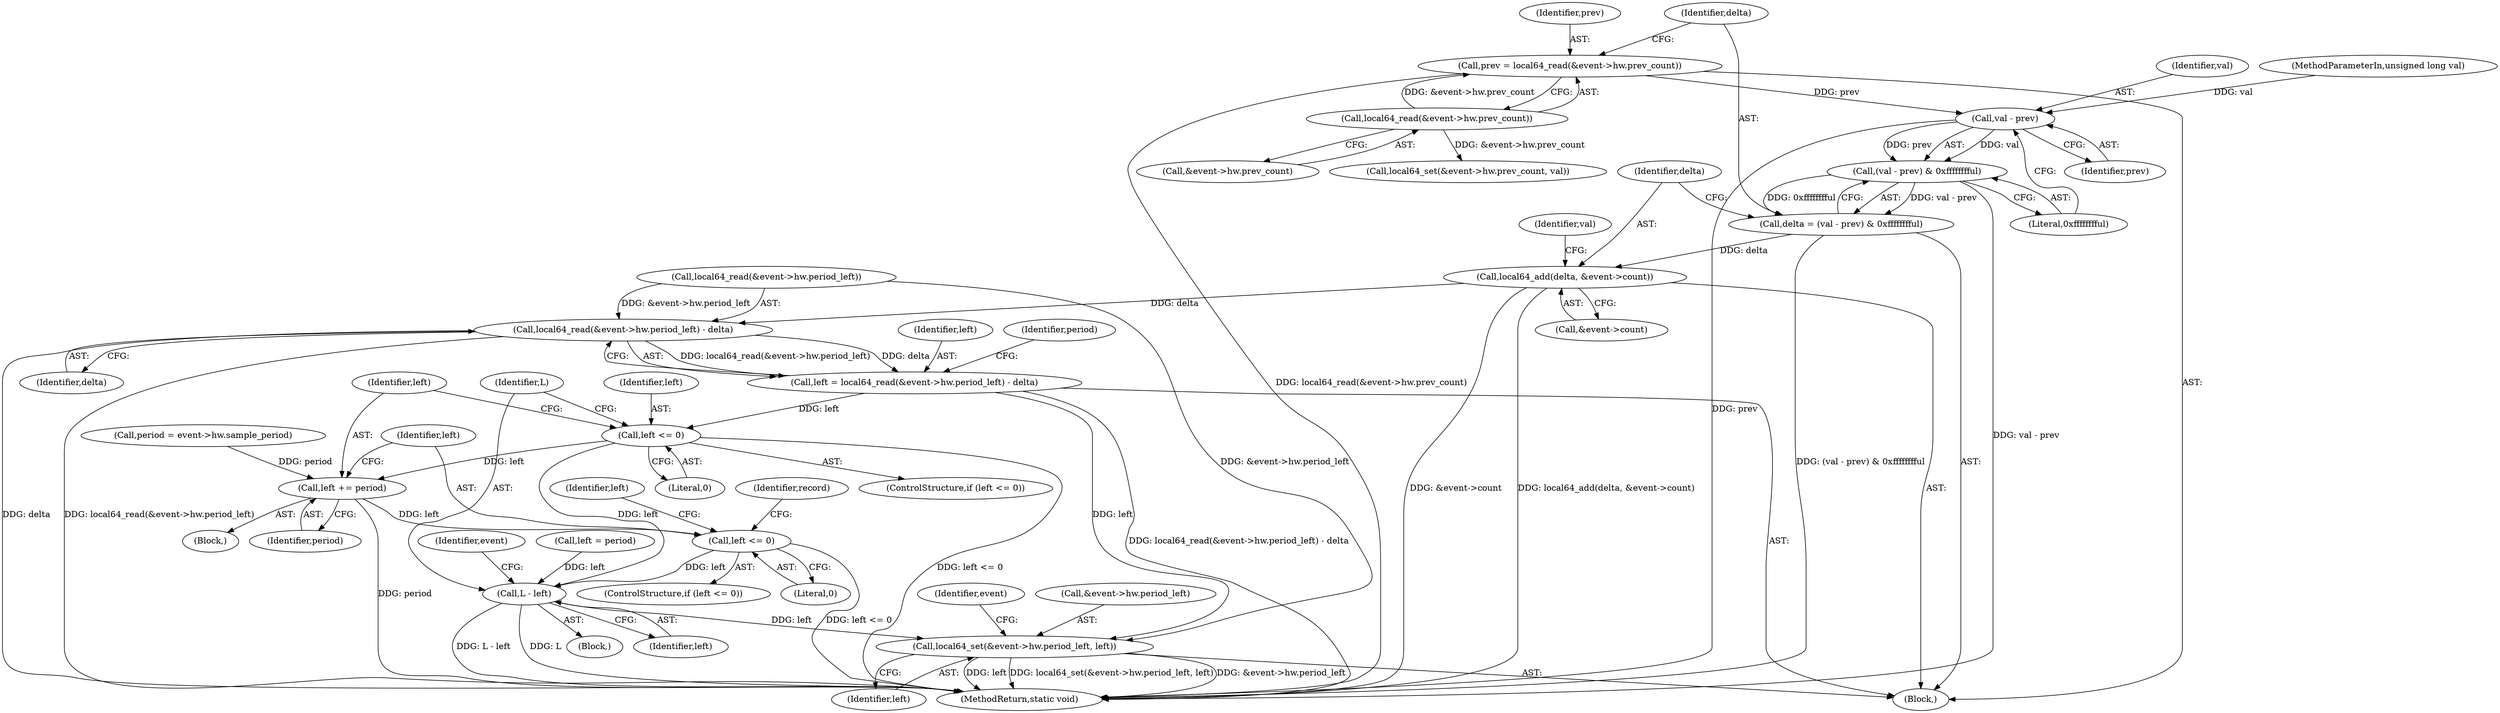 digraph "0_linux_a8b0ca17b80e92faab46ee7179ba9e99ccb61233_18@API" {
"1000141" [label="(Call,prev = local64_read(&event->hw.prev_count))"];
"1000143" [label="(Call,local64_read(&event->hw.prev_count))"];
"1000153" [label="(Call,val - prev)"];
"1000152" [label="(Call,(val - prev) & 0xfffffffful)"];
"1000150" [label="(Call,delta = (val - prev) & 0xfffffffful)"];
"1000157" [label="(Call,local64_add(delta, &event->count))"];
"1000168" [label="(Call,local64_read(&event->hw.period_left) - delta)"];
"1000166" [label="(Call,left = local64_read(&event->hw.period_left) - delta)"];
"1000181" [label="(Call,left <= 0)"];
"1000185" [label="(Call,left += period)"];
"1000189" [label="(Call,left <= 0)"];
"1000209" [label="(Call,L - left)"];
"1000227" [label="(Call,local64_set(&event->hw.period_left, left))"];
"1000167" [label="(Identifier,left)"];
"1000178" [label="(Identifier,period)"];
"1000209" [label="(Call,L - left)"];
"1000155" [label="(Identifier,prev)"];
"1000236" [label="(Identifier,event)"];
"1000186" [label="(Identifier,left)"];
"1000108" [label="(Block,)"];
"1000234" [label="(Identifier,left)"];
"1000188" [label="(ControlStructure,if (left <= 0))"];
"1000196" [label="(Identifier,record)"];
"1000183" [label="(Literal,0)"];
"1000193" [label="(Identifier,left)"];
"1000211" [label="(Identifier,left)"];
"1000189" [label="(Call,left <= 0)"];
"1000187" [label="(Identifier,period)"];
"1000182" [label="(Identifier,left)"];
"1000159" [label="(Call,&event->count)"];
"1000185" [label="(Call,left += period)"];
"1000168" [label="(Call,local64_read(&event->hw.period_left) - delta)"];
"1000228" [label="(Call,&event->hw.period_left)"];
"1000191" [label="(Literal,0)"];
"1000142" [label="(Identifier,prev)"];
"1000166" [label="(Call,left = local64_read(&event->hw.period_left) - delta)"];
"1000110" [label="(Call,period = event->hw.sample_period)"];
"1000164" [label="(Identifier,val)"];
"1000152" [label="(Call,(val - prev) & 0xfffffffful)"];
"1000151" [label="(Identifier,delta)"];
"1000192" [label="(Call,left = period)"];
"1000215" [label="(Identifier,event)"];
"1000179" [label="(Block,)"];
"1000181" [label="(Call,left <= 0)"];
"1000144" [label="(Call,&event->hw.prev_count)"];
"1000154" [label="(Identifier,val)"];
"1000150" [label="(Call,delta = (val - prev) & 0xfffffffful)"];
"1000143" [label="(Call,local64_read(&event->hw.prev_count))"];
"1000264" [label="(MethodReturn,static void)"];
"1000184" [label="(Block,)"];
"1000105" [label="(MethodParameterIn,unsigned long val)"];
"1000190" [label="(Identifier,left)"];
"1000180" [label="(ControlStructure,if (left <= 0))"];
"1000227" [label="(Call,local64_set(&event->hw.period_left, left))"];
"1000156" [label="(Literal,0xfffffffful)"];
"1000219" [label="(Call,local64_set(&event->hw.prev_count, val))"];
"1000176" [label="(Identifier,delta)"];
"1000169" [label="(Call,local64_read(&event->hw.period_left))"];
"1000158" [label="(Identifier,delta)"];
"1000210" [label="(Identifier,L)"];
"1000141" [label="(Call,prev = local64_read(&event->hw.prev_count))"];
"1000157" [label="(Call,local64_add(delta, &event->count))"];
"1000153" [label="(Call,val - prev)"];
"1000141" -> "1000108"  [label="AST: "];
"1000141" -> "1000143"  [label="CFG: "];
"1000142" -> "1000141"  [label="AST: "];
"1000143" -> "1000141"  [label="AST: "];
"1000151" -> "1000141"  [label="CFG: "];
"1000141" -> "1000264"  [label="DDG: local64_read(&event->hw.prev_count)"];
"1000143" -> "1000141"  [label="DDG: &event->hw.prev_count"];
"1000141" -> "1000153"  [label="DDG: prev"];
"1000143" -> "1000144"  [label="CFG: "];
"1000144" -> "1000143"  [label="AST: "];
"1000143" -> "1000219"  [label="DDG: &event->hw.prev_count"];
"1000153" -> "1000152"  [label="AST: "];
"1000153" -> "1000155"  [label="CFG: "];
"1000154" -> "1000153"  [label="AST: "];
"1000155" -> "1000153"  [label="AST: "];
"1000156" -> "1000153"  [label="CFG: "];
"1000153" -> "1000264"  [label="DDG: prev"];
"1000153" -> "1000152"  [label="DDG: val"];
"1000153" -> "1000152"  [label="DDG: prev"];
"1000105" -> "1000153"  [label="DDG: val"];
"1000152" -> "1000150"  [label="AST: "];
"1000152" -> "1000156"  [label="CFG: "];
"1000156" -> "1000152"  [label="AST: "];
"1000150" -> "1000152"  [label="CFG: "];
"1000152" -> "1000264"  [label="DDG: val - prev"];
"1000152" -> "1000150"  [label="DDG: val - prev"];
"1000152" -> "1000150"  [label="DDG: 0xfffffffful"];
"1000150" -> "1000108"  [label="AST: "];
"1000151" -> "1000150"  [label="AST: "];
"1000158" -> "1000150"  [label="CFG: "];
"1000150" -> "1000264"  [label="DDG: (val - prev) & 0xfffffffful"];
"1000150" -> "1000157"  [label="DDG: delta"];
"1000157" -> "1000108"  [label="AST: "];
"1000157" -> "1000159"  [label="CFG: "];
"1000158" -> "1000157"  [label="AST: "];
"1000159" -> "1000157"  [label="AST: "];
"1000164" -> "1000157"  [label="CFG: "];
"1000157" -> "1000264"  [label="DDG: &event->count"];
"1000157" -> "1000264"  [label="DDG: local64_add(delta, &event->count)"];
"1000157" -> "1000168"  [label="DDG: delta"];
"1000168" -> "1000166"  [label="AST: "];
"1000168" -> "1000176"  [label="CFG: "];
"1000169" -> "1000168"  [label="AST: "];
"1000176" -> "1000168"  [label="AST: "];
"1000166" -> "1000168"  [label="CFG: "];
"1000168" -> "1000264"  [label="DDG: local64_read(&event->hw.period_left)"];
"1000168" -> "1000264"  [label="DDG: delta"];
"1000168" -> "1000166"  [label="DDG: local64_read(&event->hw.period_left)"];
"1000168" -> "1000166"  [label="DDG: delta"];
"1000169" -> "1000168"  [label="DDG: &event->hw.period_left"];
"1000166" -> "1000108"  [label="AST: "];
"1000167" -> "1000166"  [label="AST: "];
"1000178" -> "1000166"  [label="CFG: "];
"1000166" -> "1000264"  [label="DDG: local64_read(&event->hw.period_left) - delta"];
"1000166" -> "1000181"  [label="DDG: left"];
"1000166" -> "1000227"  [label="DDG: left"];
"1000181" -> "1000180"  [label="AST: "];
"1000181" -> "1000183"  [label="CFG: "];
"1000182" -> "1000181"  [label="AST: "];
"1000183" -> "1000181"  [label="AST: "];
"1000186" -> "1000181"  [label="CFG: "];
"1000210" -> "1000181"  [label="CFG: "];
"1000181" -> "1000264"  [label="DDG: left <= 0"];
"1000181" -> "1000185"  [label="DDG: left"];
"1000181" -> "1000209"  [label="DDG: left"];
"1000185" -> "1000184"  [label="AST: "];
"1000185" -> "1000187"  [label="CFG: "];
"1000186" -> "1000185"  [label="AST: "];
"1000187" -> "1000185"  [label="AST: "];
"1000190" -> "1000185"  [label="CFG: "];
"1000185" -> "1000264"  [label="DDG: period"];
"1000110" -> "1000185"  [label="DDG: period"];
"1000185" -> "1000189"  [label="DDG: left"];
"1000189" -> "1000188"  [label="AST: "];
"1000189" -> "1000191"  [label="CFG: "];
"1000190" -> "1000189"  [label="AST: "];
"1000191" -> "1000189"  [label="AST: "];
"1000193" -> "1000189"  [label="CFG: "];
"1000196" -> "1000189"  [label="CFG: "];
"1000189" -> "1000264"  [label="DDG: left <= 0"];
"1000189" -> "1000209"  [label="DDG: left"];
"1000209" -> "1000179"  [label="AST: "];
"1000209" -> "1000211"  [label="CFG: "];
"1000210" -> "1000209"  [label="AST: "];
"1000211" -> "1000209"  [label="AST: "];
"1000215" -> "1000209"  [label="CFG: "];
"1000209" -> "1000264"  [label="DDG: L - left"];
"1000209" -> "1000264"  [label="DDG: L"];
"1000192" -> "1000209"  [label="DDG: left"];
"1000209" -> "1000227"  [label="DDG: left"];
"1000227" -> "1000108"  [label="AST: "];
"1000227" -> "1000234"  [label="CFG: "];
"1000228" -> "1000227"  [label="AST: "];
"1000234" -> "1000227"  [label="AST: "];
"1000236" -> "1000227"  [label="CFG: "];
"1000227" -> "1000264"  [label="DDG: local64_set(&event->hw.period_left, left)"];
"1000227" -> "1000264"  [label="DDG: &event->hw.period_left"];
"1000227" -> "1000264"  [label="DDG: left"];
"1000169" -> "1000227"  [label="DDG: &event->hw.period_left"];
}
